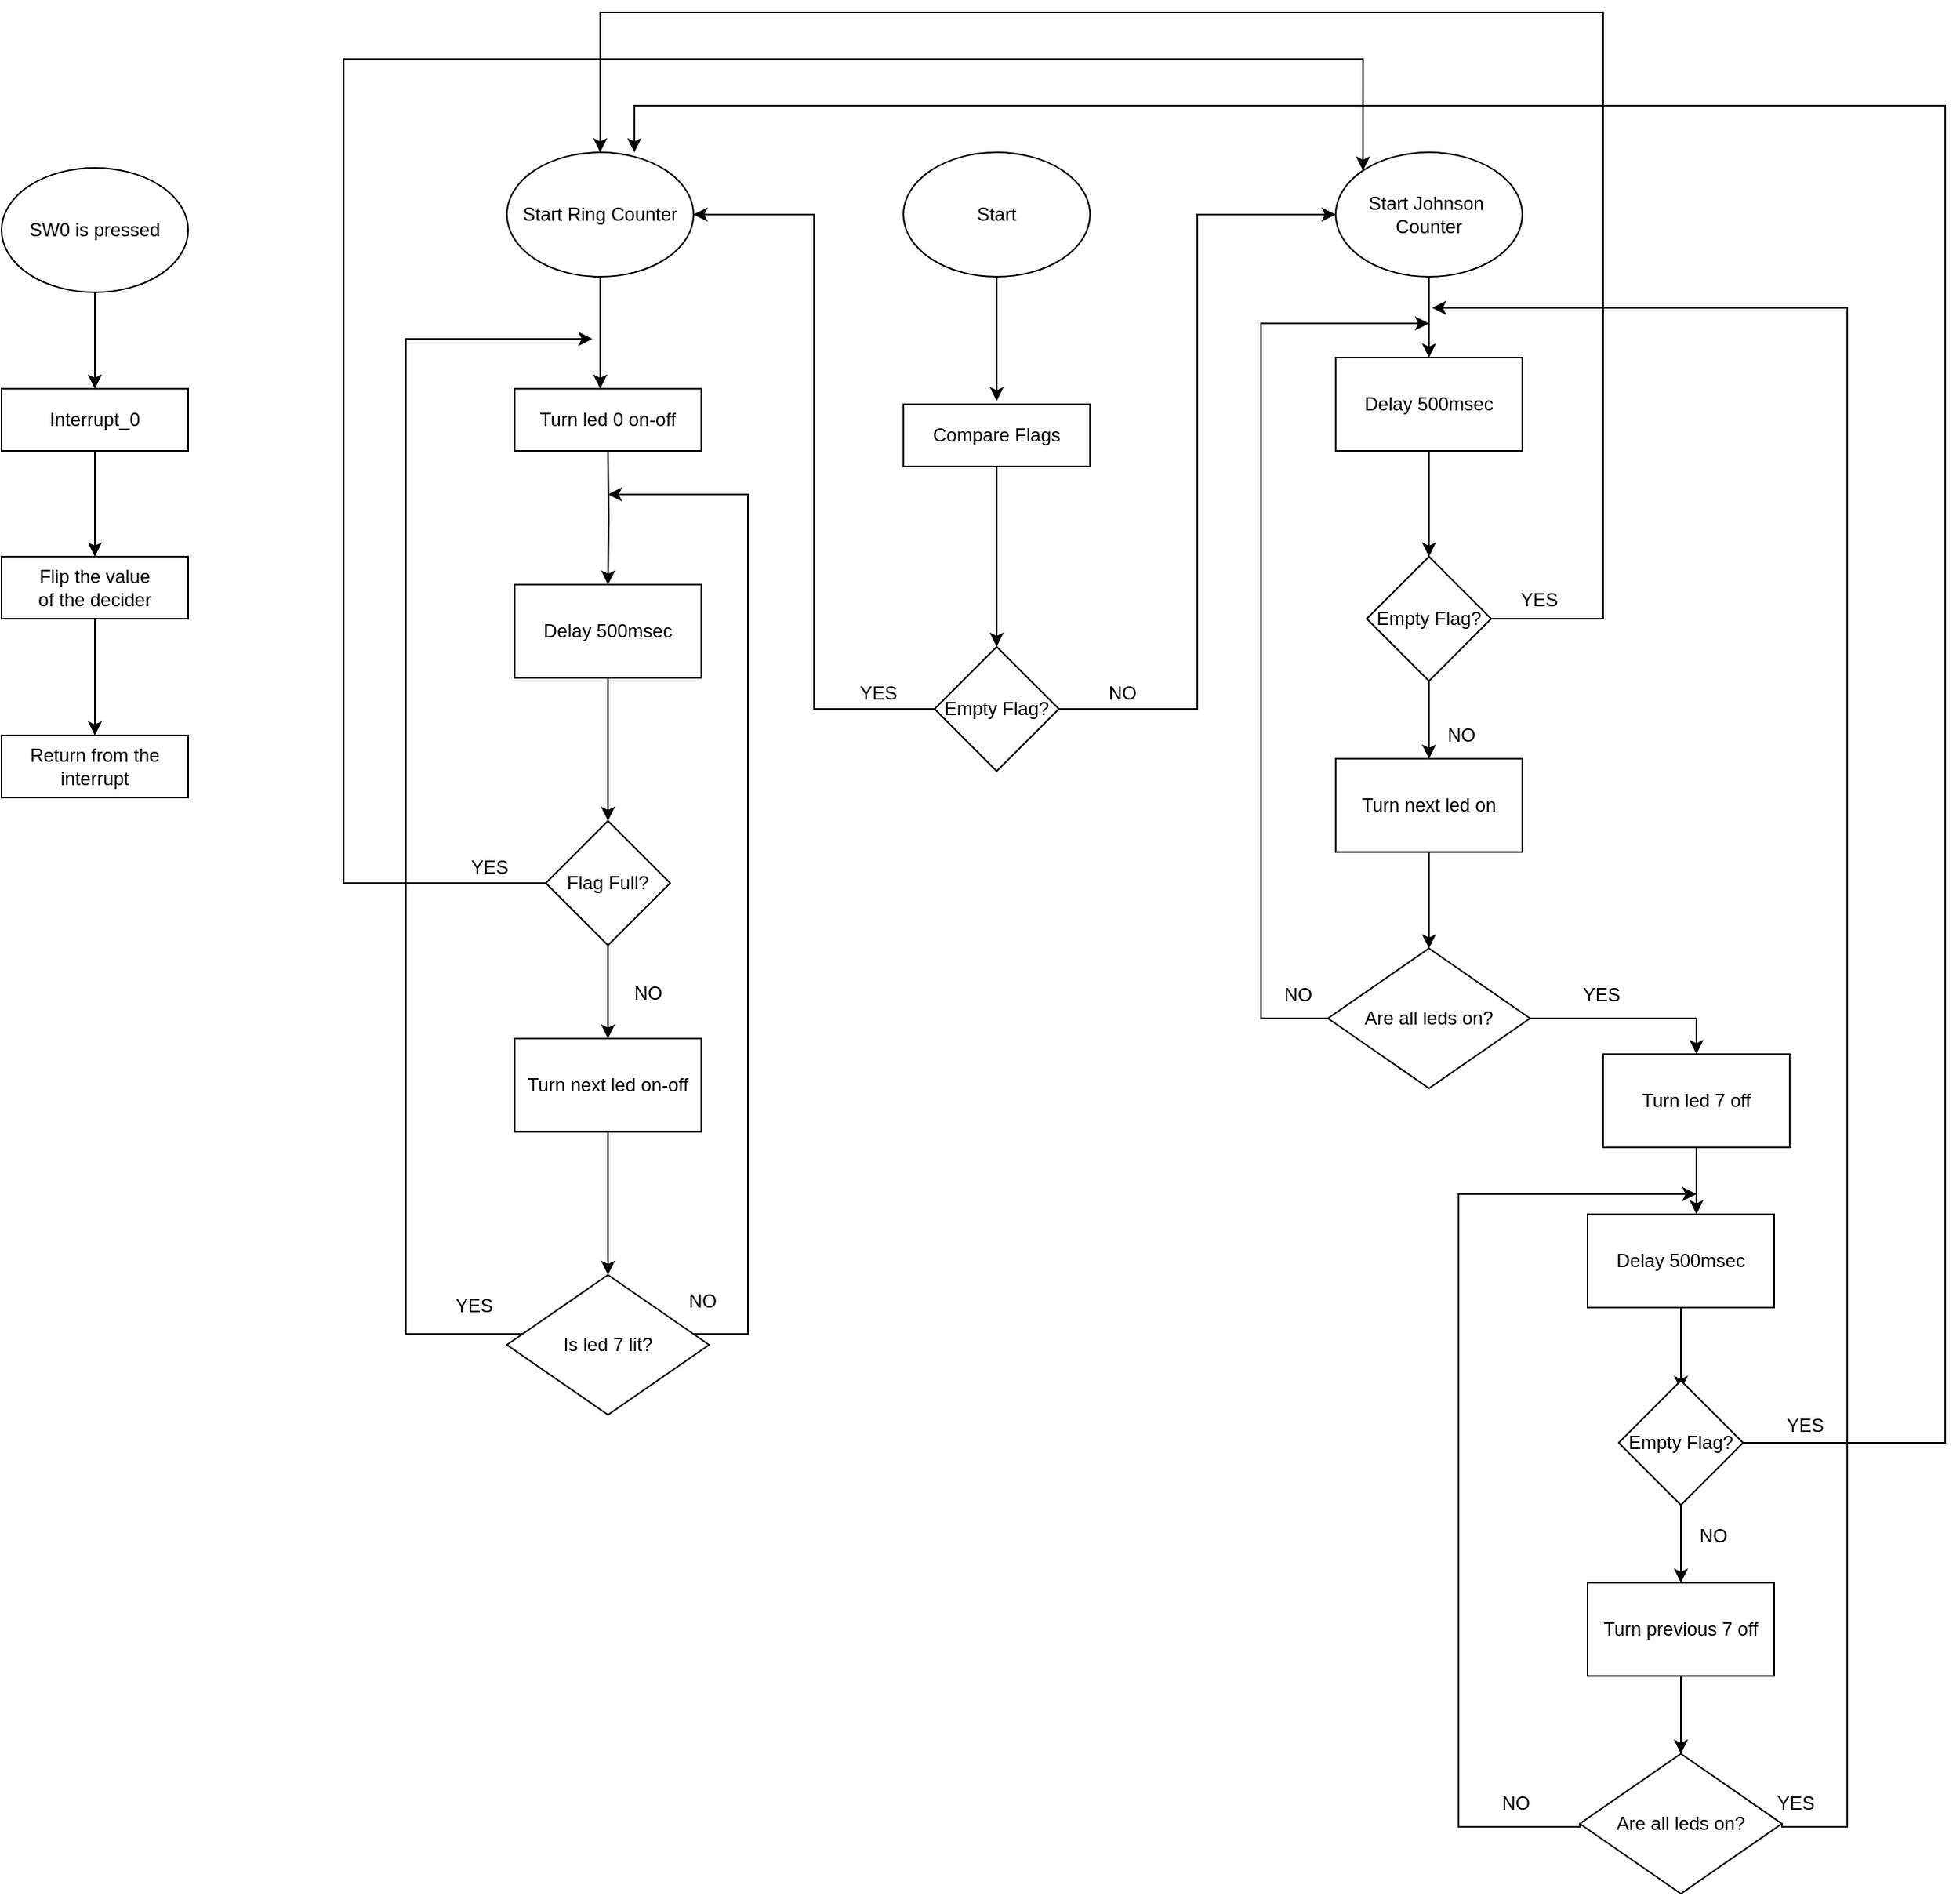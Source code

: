 <mxfile version="12.1.0" pages="1"><diagram id="sRocHvRRT7DHUlVyyIIk" name="Page-1"><mxGraphModel dx="1408" dy="699" grid="1" gridSize="10" guides="1" tooltips="1" connect="1" arrows="1" fold="1" page="1" pageScale="1" pageWidth="1654" pageHeight="1169" math="0" shadow="0"><root><mxCell id="0"/><mxCell id="1" parent="0"/><mxCell id="ON8AH25ejW3sKydTmEd5-48" value="" style="edgeStyle=orthogonalEdgeStyle;rounded=0;orthogonalLoop=1;jettySize=auto;html=1;" parent="1" source="ON8AH25ejW3sKydTmEd5-49" target="ON8AH25ejW3sKydTmEd5-78" edge="1"><mxGeometry relative="1" as="geometry"><Array as="points"><mxPoint x="505" y="650"/><mxPoint x="505" y="650"/></Array></mxGeometry></mxCell><mxCell id="ON8AH25ejW3sKydTmEd5-49" value="Start Ring Counter" style="ellipse;whiteSpace=wrap;html=1;" parent="1" vertex="1"><mxGeometry x="445" y="510" width="120" height="80" as="geometry"/></mxCell><mxCell id="ON8AH25ejW3sKydTmEd5-50" value="" style="edgeStyle=orthogonalEdgeStyle;rounded=0;orthogonalLoop=1;jettySize=auto;html=1;" parent="1" source="ON8AH25ejW3sKydTmEd5-51" edge="1"><mxGeometry relative="1" as="geometry"><mxPoint x="510" y="940" as="targetPoint"/></mxGeometry></mxCell><mxCell id="ON8AH25ejW3sKydTmEd5-51" value="Delay 500msec" style="rounded=0;whiteSpace=wrap;html=1;" parent="1" vertex="1"><mxGeometry x="450" y="788" width="120" height="60" as="geometry"/></mxCell><mxCell id="ON8AH25ejW3sKydTmEd5-54" value="" style="edgeStyle=orthogonalEdgeStyle;rounded=0;orthogonalLoop=1;jettySize=auto;html=1;" parent="1" source="ON8AH25ejW3sKydTmEd5-56" edge="1"><mxGeometry relative="1" as="geometry"><mxPoint x="510" y="730" as="targetPoint"/><Array as="points"><mxPoint x="510" y="1270"/><mxPoint x="600" y="1270"/><mxPoint x="600" y="730"/></Array></mxGeometry></mxCell><mxCell id="ON8AH25ejW3sKydTmEd5-55" value="" style="edgeStyle=orthogonalEdgeStyle;rounded=0;orthogonalLoop=1;jettySize=auto;html=1;" parent="1" source="ON8AH25ejW3sKydTmEd5-56" edge="1"><mxGeometry relative="1" as="geometry"><mxPoint x="500" y="630" as="targetPoint"/><Array as="points"><mxPoint x="510" y="1270"/><mxPoint x="380" y="1270"/><mxPoint x="380" y="630"/></Array></mxGeometry></mxCell><mxCell id="ON8AH25ejW3sKydTmEd5-56" value="Is led 7 lit?" style="rhombus;whiteSpace=wrap;html=1;" parent="1" vertex="1"><mxGeometry x="445" y="1232" width="130" height="90" as="geometry"/></mxCell><mxCell id="ON8AH25ejW3sKydTmEd5-57" value="" style="edgeStyle=orthogonalEdgeStyle;rounded=0;orthogonalLoop=1;jettySize=auto;html=1;" parent="1" source="ON8AH25ejW3sKydTmEd5-58" edge="1"><mxGeometry relative="1" as="geometry"><mxPoint x="1038" y="770" as="targetPoint"/></mxGeometry></mxCell><mxCell id="ON8AH25ejW3sKydTmEd5-58" value="Delay 500msec" style="rounded=0;whiteSpace=wrap;html=1;" parent="1" vertex="1"><mxGeometry x="978" y="642" width="120" height="60" as="geometry"/></mxCell><mxCell id="ON8AH25ejW3sKydTmEd5-61" value="" style="edgeStyle=orthogonalEdgeStyle;rounded=0;orthogonalLoop=1;jettySize=auto;html=1;entryX=0.5;entryY=0;entryDx=0;entryDy=0;" parent="1" source="ON8AH25ejW3sKydTmEd5-63" target="ON8AH25ejW3sKydTmEd5-65" edge="1"><mxGeometry relative="1" as="geometry"><mxPoint x="1451" y="1137" as="targetPoint"/></mxGeometry></mxCell><mxCell id="ON8AH25ejW3sKydTmEd5-62" value="" style="edgeStyle=orthogonalEdgeStyle;rounded=0;orthogonalLoop=1;jettySize=auto;html=1;" parent="1" source="ON8AH25ejW3sKydTmEd5-63" edge="1"><mxGeometry relative="1" as="geometry"><mxPoint x="1038" y="620" as="targetPoint"/><Array as="points"><mxPoint x="930" y="1067"/><mxPoint x="930" y="620"/></Array></mxGeometry></mxCell><mxCell id="ON8AH25ejW3sKydTmEd5-63" value="Are all leds on?" style="rhombus;whiteSpace=wrap;html=1;" parent="1" vertex="1"><mxGeometry x="973" y="1022" width="130" height="90" as="geometry"/></mxCell><mxCell id="ON8AH25ejW3sKydTmEd5-64" value="" style="edgeStyle=orthogonalEdgeStyle;rounded=0;orthogonalLoop=1;jettySize=auto;html=1;" parent="1" source="ON8AH25ejW3sKydTmEd5-65" target="ON8AH25ejW3sKydTmEd5-68" edge="1"><mxGeometry relative="1" as="geometry"><Array as="points"><mxPoint x="1200" y="1146"/><mxPoint x="1200" y="1146"/></Array></mxGeometry></mxCell><mxCell id="ON8AH25ejW3sKydTmEd5-65" value="Turn led 7 off" style="rounded=0;whiteSpace=wrap;html=1;" parent="1" vertex="1"><mxGeometry x="1150" y="1090" width="120" height="60" as="geometry"/></mxCell><mxCell id="ON8AH25ejW3sKydTmEd5-66" value="YES" style="text;html=1;resizable=0;points=[];autosize=1;align=left;verticalAlign=top;spacingTop=-4;" parent="1" vertex="1"><mxGeometry x="1135" y="1042" width="40" height="20" as="geometry"/></mxCell><mxCell id="ON8AH25ejW3sKydTmEd5-67" value="" style="edgeStyle=orthogonalEdgeStyle;rounded=0;orthogonalLoop=1;jettySize=auto;html=1;" parent="1" source="ON8AH25ejW3sKydTmEd5-68" edge="1"><mxGeometry relative="1" as="geometry"><mxPoint x="1200" y="1306" as="targetPoint"/></mxGeometry></mxCell><mxCell id="ON8AH25ejW3sKydTmEd5-68" value="Delay 500msec" style="rounded=0;whiteSpace=wrap;html=1;" parent="1" vertex="1"><mxGeometry x="1140" y="1193" width="120" height="60" as="geometry"/></mxCell><mxCell id="ON8AH25ejW3sKydTmEd5-71" value="" style="edgeStyle=orthogonalEdgeStyle;rounded=0;orthogonalLoop=1;jettySize=auto;html=1;exitX=0;exitY=0.5;exitDx=0;exitDy=0;" parent="1" source="ON8AH25ejW3sKydTmEd5-73" edge="1"><mxGeometry relative="1" as="geometry"><mxPoint x="1210" y="1180" as="targetPoint"/><Array as="points"><mxPoint x="1135" y="1587"/><mxPoint x="1057" y="1587"/><mxPoint x="1057" y="1180"/></Array><mxPoint x="1135" y="1528" as="sourcePoint"/></mxGeometry></mxCell><mxCell id="ON8AH25ejW3sKydTmEd5-72" value="" style="edgeStyle=orthogonalEdgeStyle;rounded=0;orthogonalLoop=1;jettySize=auto;html=1;exitX=1;exitY=0.5;exitDx=0;exitDy=0;" parent="1" source="ON8AH25ejW3sKydTmEd5-73" edge="1"><mxGeometry relative="1" as="geometry"><mxPoint x="1040" y="610" as="targetPoint"/><Array as="points"><mxPoint x="1265" y="1587"/><mxPoint x="1307" y="1587"/><mxPoint x="1307" y="610"/></Array><mxPoint x="1265" y="1528" as="sourcePoint"/></mxGeometry></mxCell><mxCell id="ON8AH25ejW3sKydTmEd5-73" value="Are all leds on?" style="rhombus;whiteSpace=wrap;html=1;" parent="1" vertex="1"><mxGeometry x="1135" y="1540" width="130" height="90" as="geometry"/></mxCell><mxCell id="ON8AH25ejW3sKydTmEd5-74" value="YES" style="text;html=1;resizable=0;points=[];autosize=1;align=left;verticalAlign=top;spacingTop=-4;" parent="1" vertex="1"><mxGeometry x="1260" y="1562" width="40" height="20" as="geometry"/></mxCell><mxCell id="ON8AH25ejW3sKydTmEd5-75" value="NO" style="text;html=1;resizable=0;points=[];autosize=1;align=left;verticalAlign=top;spacingTop=-4;" parent="1" vertex="1"><mxGeometry x="1083" y="1562" width="30" height="20" as="geometry"/></mxCell><mxCell id="ON8AH25ejW3sKydTmEd5-76" value="" style="edgeStyle=orthogonalEdgeStyle;rounded=0;orthogonalLoop=1;jettySize=auto;html=1;" parent="1" target="ON8AH25ejW3sKydTmEd5-51" edge="1"><mxGeometry relative="1" as="geometry"><mxPoint x="535" y="687" as="targetPoint"/><mxPoint x="510" y="702" as="sourcePoint"/></mxGeometry></mxCell><mxCell id="ON8AH25ejW3sKydTmEd5-77" value="NO" style="text;html=1;resizable=0;points=[];autosize=1;align=left;verticalAlign=top;spacingTop=-4;" parent="1" vertex="1"><mxGeometry x="560" y="1239" width="30" height="20" as="geometry"/></mxCell><mxCell id="ON8AH25ejW3sKydTmEd5-78" value="Turn led 0 on-off" style="rounded=0;whiteSpace=wrap;html=1;" parent="1" vertex="1"><mxGeometry x="450" y="662" width="120" height="40" as="geometry"/></mxCell><mxCell id="ON8AH25ejW3sKydTmEd5-79" value="YES" style="text;html=1;resizable=0;points=[];autosize=1;align=left;verticalAlign=top;spacingTop=-4;" parent="1" vertex="1"><mxGeometry x="410" y="1242" width="40" height="10" as="geometry"/></mxCell><mxCell id="ON8AH25ejW3sKydTmEd5-80" value="" style="edgeStyle=orthogonalEdgeStyle;rounded=0;orthogonalLoop=1;jettySize=auto;html=1;" parent="1" source="ON8AH25ejW3sKydTmEd5-81" target="ON8AH25ejW3sKydTmEd5-58" edge="1"><mxGeometry relative="1" as="geometry"><Array as="points"><mxPoint x="1038" y="610"/><mxPoint x="1038" y="610"/></Array></mxGeometry></mxCell><mxCell id="ON8AH25ejW3sKydTmEd5-81" value="Start Johnson&amp;nbsp;&lt;br&gt;Counter" style="ellipse;whiteSpace=wrap;html=1;" parent="1" vertex="1"><mxGeometry x="978" y="510" width="120" height="80" as="geometry"/></mxCell><mxCell id="ON8AH25ejW3sKydTmEd5-82" value="NO" style="text;html=1;resizable=0;points=[];autosize=1;align=left;verticalAlign=top;spacingTop=-4;" parent="1" vertex="1"><mxGeometry x="943" y="1042" width="30" height="20" as="geometry"/></mxCell><mxCell id="ON8AH25ejW3sKydTmEd5-95" value="" style="edgeStyle=orthogonalEdgeStyle;rounded=0;orthogonalLoop=1;jettySize=auto;html=1;" parent="1" source="ON8AH25ejW3sKydTmEd5-84" edge="1"><mxGeometry relative="1" as="geometry"><mxPoint x="760" y="670" as="targetPoint"/></mxGeometry></mxCell><mxCell id="ON8AH25ejW3sKydTmEd5-84" value="Start" style="ellipse;whiteSpace=wrap;html=1;" parent="1" vertex="1"><mxGeometry x="700" y="510" width="120" height="80" as="geometry"/></mxCell><mxCell id="ON8AH25ejW3sKydTmEd5-87" value="" style="edgeStyle=orthogonalEdgeStyle;rounded=0;orthogonalLoop=1;jettySize=auto;html=1;" parent="1" source="ON8AH25ejW3sKydTmEd5-88" target="ON8AH25ejW3sKydTmEd5-91" edge="1"><mxGeometry relative="1" as="geometry"/></mxCell><mxCell id="ON8AH25ejW3sKydTmEd5-88" value="Compare Flags" style="rounded=0;whiteSpace=wrap;html=1;" parent="1" vertex="1"><mxGeometry x="700" y="672" width="120" height="40" as="geometry"/></mxCell><mxCell id="ON8AH25ejW3sKydTmEd5-89" value="" style="edgeStyle=orthogonalEdgeStyle;rounded=0;orthogonalLoop=1;jettySize=auto;html=1;entryX=1;entryY=0.5;entryDx=0;entryDy=0;" parent="1" source="ON8AH25ejW3sKydTmEd5-91" target="ON8AH25ejW3sKydTmEd5-49" edge="1"><mxGeometry relative="1" as="geometry"><mxPoint x="640" y="540" as="targetPoint"/></mxGeometry></mxCell><mxCell id="ON8AH25ejW3sKydTmEd5-90" value="" style="edgeStyle=orthogonalEdgeStyle;rounded=0;orthogonalLoop=1;jettySize=auto;html=1;entryX=0;entryY=0.5;entryDx=0;entryDy=0;" parent="1" source="ON8AH25ejW3sKydTmEd5-91" target="ON8AH25ejW3sKydTmEd5-81" edge="1"><mxGeometry relative="1" as="geometry"><mxPoint x="910" y="550" as="targetPoint"/></mxGeometry></mxCell><mxCell id="ON8AH25ejW3sKydTmEd5-91" value="Empty Flag?" style="rhombus;whiteSpace=wrap;html=1;" parent="1" vertex="1"><mxGeometry x="720" y="828" width="80" height="80" as="geometry"/></mxCell><mxCell id="ON8AH25ejW3sKydTmEd5-92" value="YES" style="text;html=1;resizable=0;points=[];autosize=1;align=left;verticalAlign=top;spacingTop=-4;" parent="1" vertex="1"><mxGeometry x="670" y="848" width="40" height="20" as="geometry"/></mxCell><mxCell id="ON8AH25ejW3sKydTmEd5-93" value="NO" style="text;html=1;resizable=0;points=[];autosize=1;align=left;verticalAlign=top;spacingTop=-4;" parent="1" vertex="1"><mxGeometry x="830" y="848" width="30" height="20" as="geometry"/></mxCell><mxCell id="ON8AH25ejW3sKydTmEd5-98" value="" style="edgeStyle=orthogonalEdgeStyle;rounded=0;orthogonalLoop=1;jettySize=auto;html=1;" parent="1" source="ON8AH25ejW3sKydTmEd5-96" target="ON8AH25ejW3sKydTmEd5-97" edge="1"><mxGeometry relative="1" as="geometry"/></mxCell><mxCell id="ON8AH25ejW3sKydTmEd5-96" value="SW0 is pressed" style="ellipse;whiteSpace=wrap;html=1;" parent="1" vertex="1"><mxGeometry x="120" y="520" width="120" height="80" as="geometry"/></mxCell><mxCell id="ON8AH25ejW3sKydTmEd5-100" value="" style="edgeStyle=orthogonalEdgeStyle;rounded=0;orthogonalLoop=1;jettySize=auto;html=1;" parent="1" source="ON8AH25ejW3sKydTmEd5-97" target="ON8AH25ejW3sKydTmEd5-99" edge="1"><mxGeometry relative="1" as="geometry"/></mxCell><mxCell id="ON8AH25ejW3sKydTmEd5-97" value="Interrupt_0" style="rounded=0;whiteSpace=wrap;html=1;" parent="1" vertex="1"><mxGeometry x="120" y="662" width="120" height="40" as="geometry"/></mxCell><mxCell id="ON8AH25ejW3sKydTmEd5-102" value="" style="edgeStyle=orthogonalEdgeStyle;rounded=0;orthogonalLoop=1;jettySize=auto;html=1;" parent="1" source="ON8AH25ejW3sKydTmEd5-99" target="ON8AH25ejW3sKydTmEd5-101" edge="1"><mxGeometry relative="1" as="geometry"/></mxCell><mxCell id="ON8AH25ejW3sKydTmEd5-99" value="Flip the value&lt;br&gt;of the decider" style="rounded=0;whiteSpace=wrap;html=1;" parent="1" vertex="1"><mxGeometry x="120" y="770" width="120" height="40" as="geometry"/></mxCell><mxCell id="ON8AH25ejW3sKydTmEd5-101" value="Return from the interrupt" style="rounded=0;whiteSpace=wrap;html=1;" parent="1" vertex="1"><mxGeometry x="120" y="885" width="120" height="40" as="geometry"/></mxCell><mxCell id="ON8AH25ejW3sKydTmEd5-130" value="" style="edgeStyle=orthogonalEdgeStyle;rounded=0;orthogonalLoop=1;jettySize=auto;html=1;entryX=0;entryY=0;entryDx=0;entryDy=0;" parent="1" source="ON8AH25ejW3sKydTmEd5-107" target="ON8AH25ejW3sKydTmEd5-81" edge="1"><mxGeometry relative="1" as="geometry"><mxPoint x="360" y="980" as="targetPoint"/><Array as="points"><mxPoint x="340" y="980"/><mxPoint x="340" y="450"/><mxPoint x="996" y="450"/></Array></mxGeometry></mxCell><mxCell id="ON8AH25ejW3sKydTmEd5-131" value="" style="edgeStyle=orthogonalEdgeStyle;rounded=0;orthogonalLoop=1;jettySize=auto;html=1;" parent="1" source="ON8AH25ejW3sKydTmEd5-107" target="ON8AH25ejW3sKydTmEd5-129" edge="1"><mxGeometry relative="1" as="geometry"/></mxCell><mxCell id="ON8AH25ejW3sKydTmEd5-107" value="Flag Full?" style="rhombus;whiteSpace=wrap;html=1;" parent="1" vertex="1"><mxGeometry x="470" y="940" width="80" height="80" as="geometry"/></mxCell><mxCell id="ON8AH25ejW3sKydTmEd5-118" value="YES" style="text;html=1;resizable=0;points=[];autosize=1;align=left;verticalAlign=top;spacingTop=-4;" parent="1" vertex="1"><mxGeometry x="420" y="960" width="40" height="20" as="geometry"/></mxCell><mxCell id="ON8AH25ejW3sKydTmEd5-137" value="" style="edgeStyle=orthogonalEdgeStyle;rounded=0;orthogonalLoop=1;jettySize=auto;html=1;entryX=0.5;entryY=0;entryDx=0;entryDy=0;" parent="1" source="ON8AH25ejW3sKydTmEd5-121" edge="1" target="ON8AH25ejW3sKydTmEd5-49"><mxGeometry relative="1" as="geometry"><mxPoint x="1158" y="810" as="targetPoint"/><Array as="points"><mxPoint x="1150" y="810"/><mxPoint x="1150" y="420"/><mxPoint x="505" y="420"/></Array></mxGeometry></mxCell><mxCell id="ON8AH25ejW3sKydTmEd5-138" value="" style="edgeStyle=orthogonalEdgeStyle;rounded=0;orthogonalLoop=1;jettySize=auto;html=1;" parent="1" source="ON8AH25ejW3sKydTmEd5-121" target="ON8AH25ejW3sKydTmEd5-135" edge="1"><mxGeometry relative="1" as="geometry"/></mxCell><mxCell id="ON8AH25ejW3sKydTmEd5-121" value="Empty Flag?" style="rhombus;whiteSpace=wrap;html=1;" parent="1" vertex="1"><mxGeometry x="998" y="770" width="80" height="80" as="geometry"/></mxCell><mxCell id="ON8AH25ejW3sKydTmEd5-124" value="NO" style="text;html=1;resizable=0;points=[];autosize=1;align=left;verticalAlign=top;spacingTop=-4;" parent="1" vertex="1"><mxGeometry x="1048" y="875" width="30" height="20" as="geometry"/></mxCell><mxCell id="ON8AH25ejW3sKydTmEd5-128" value="YES" style="text;html=1;resizable=0;points=[];autosize=1;align=left;verticalAlign=top;spacingTop=-4;" parent="1" vertex="1"><mxGeometry x="1095" y="788" width="40" height="20" as="geometry"/></mxCell><mxCell id="ON8AH25ejW3sKydTmEd5-134" value="" style="edgeStyle=orthogonalEdgeStyle;rounded=0;orthogonalLoop=1;jettySize=auto;html=1;" parent="1" source="ON8AH25ejW3sKydTmEd5-129" target="ON8AH25ejW3sKydTmEd5-56" edge="1"><mxGeometry relative="1" as="geometry"><mxPoint x="510" y="1220" as="targetPoint"/></mxGeometry></mxCell><mxCell id="ON8AH25ejW3sKydTmEd5-129" value="Turn next led on-off" style="rounded=0;whiteSpace=wrap;html=1;" parent="1" vertex="1"><mxGeometry x="450" y="1080" width="120" height="60" as="geometry"/></mxCell><mxCell id="ON8AH25ejW3sKydTmEd5-132" value="NO" style="text;html=1;resizable=0;points=[];autosize=1;align=left;verticalAlign=top;spacingTop=-4;" parent="1" vertex="1"><mxGeometry x="525" y="1041" width="30" height="20" as="geometry"/></mxCell><mxCell id="ON8AH25ejW3sKydTmEd5-139" value="" style="edgeStyle=orthogonalEdgeStyle;rounded=0;orthogonalLoop=1;jettySize=auto;html=1;" parent="1" source="ON8AH25ejW3sKydTmEd5-135" target="ON8AH25ejW3sKydTmEd5-63" edge="1"><mxGeometry relative="1" as="geometry"/></mxCell><mxCell id="ON8AH25ejW3sKydTmEd5-135" value="Turn next led on" style="rounded=0;whiteSpace=wrap;html=1;" parent="1" vertex="1"><mxGeometry x="978" y="900" width="120" height="60" as="geometry"/></mxCell><mxCell id="ON8AH25ejW3sKydTmEd5-146" value="" style="edgeStyle=orthogonalEdgeStyle;rounded=0;orthogonalLoop=1;jettySize=auto;html=1;" parent="1" source="ON8AH25ejW3sKydTmEd5-140" target="ON8AH25ejW3sKydTmEd5-73" edge="1"><mxGeometry relative="1" as="geometry"/></mxCell><mxCell id="ON8AH25ejW3sKydTmEd5-140" value="Turn previous 7 off" style="rounded=0;whiteSpace=wrap;html=1;" parent="1" vertex="1"><mxGeometry x="1140" y="1430" width="120" height="60" as="geometry"/></mxCell><mxCell id="ON8AH25ejW3sKydTmEd5-143" value="" style="edgeStyle=orthogonalEdgeStyle;rounded=0;orthogonalLoop=1;jettySize=auto;html=1;entryX=0.683;entryY=0;entryDx=0;entryDy=0;entryPerimeter=0;" parent="1" source="ON8AH25ejW3sKydTmEd5-141" target="ON8AH25ejW3sKydTmEd5-49" edge="1"><mxGeometry relative="1" as="geometry"><mxPoint x="1340" y="1340" as="targetPoint"/><Array as="points"><mxPoint x="1370" y="1340"/><mxPoint x="1370" y="480"/><mxPoint x="527" y="480"/></Array></mxGeometry></mxCell><mxCell id="ON8AH25ejW3sKydTmEd5-145" value="" style="edgeStyle=orthogonalEdgeStyle;rounded=0;orthogonalLoop=1;jettySize=auto;html=1;" parent="1" source="ON8AH25ejW3sKydTmEd5-141" target="ON8AH25ejW3sKydTmEd5-140" edge="1"><mxGeometry relative="1" as="geometry"/></mxCell><mxCell id="ON8AH25ejW3sKydTmEd5-141" value="Empty Flag?" style="rhombus;whiteSpace=wrap;html=1;" parent="1" vertex="1"><mxGeometry x="1160" y="1300" width="80" height="80" as="geometry"/></mxCell><mxCell id="ON8AH25ejW3sKydTmEd5-144" value="YES" style="text;html=1;resizable=0;points=[];autosize=1;align=left;verticalAlign=top;spacingTop=-4;" parent="1" vertex="1"><mxGeometry x="1266" y="1319" width="40" height="20" as="geometry"/></mxCell><mxCell id="ON8AH25ejW3sKydTmEd5-147" value="NO" style="text;html=1;resizable=0;points=[];autosize=1;align=left;verticalAlign=top;spacingTop=-4;" parent="1" vertex="1"><mxGeometry x="1210" y="1390" width="30" height="20" as="geometry"/></mxCell></root></mxGraphModel></diagram></mxfile>
